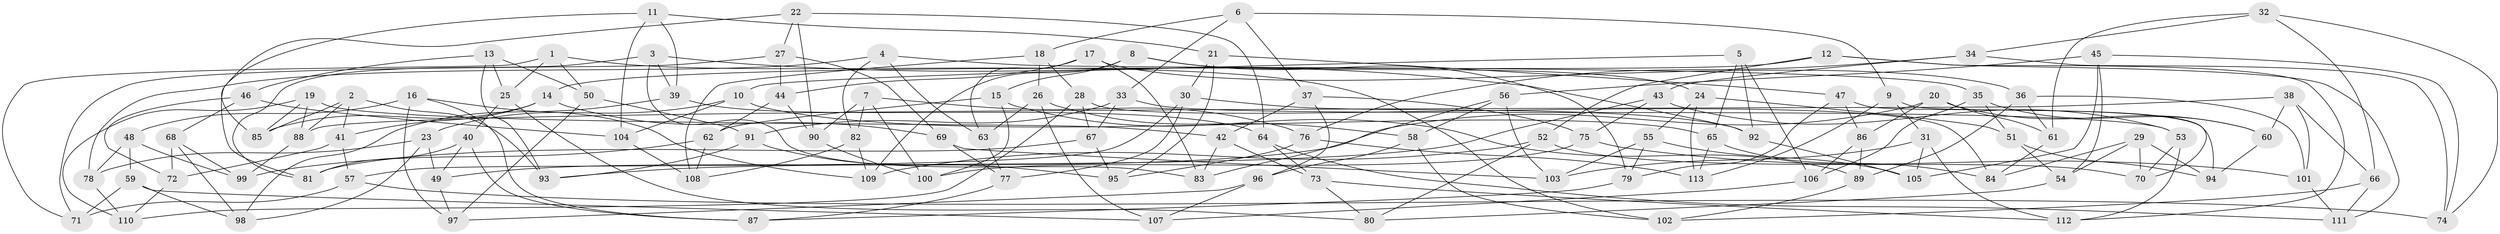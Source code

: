 // Generated by graph-tools (version 1.1) at 2025/16/03/09/25 04:16:12]
// undirected, 113 vertices, 226 edges
graph export_dot {
graph [start="1"]
  node [color=gray90,style=filled];
  1;
  2;
  3;
  4;
  5;
  6;
  7;
  8;
  9;
  10;
  11;
  12;
  13;
  14;
  15;
  16;
  17;
  18;
  19;
  20;
  21;
  22;
  23;
  24;
  25;
  26;
  27;
  28;
  29;
  30;
  31;
  32;
  33;
  34;
  35;
  36;
  37;
  38;
  39;
  40;
  41;
  42;
  43;
  44;
  45;
  46;
  47;
  48;
  49;
  50;
  51;
  52;
  53;
  54;
  55;
  56;
  57;
  58;
  59;
  60;
  61;
  62;
  63;
  64;
  65;
  66;
  67;
  68;
  69;
  70;
  71;
  72;
  73;
  74;
  75;
  76;
  77;
  78;
  79;
  80;
  81;
  82;
  83;
  84;
  85;
  86;
  87;
  88;
  89;
  90;
  91;
  92;
  93;
  94;
  95;
  96;
  97;
  98;
  99;
  100;
  101;
  102;
  103;
  104;
  105;
  106;
  107;
  108;
  109;
  110;
  111;
  112;
  113;
  1 -- 102;
  1 -- 71;
  1 -- 25;
  1 -- 50;
  2 -- 88;
  2 -- 41;
  2 -- 93;
  2 -- 85;
  3 -- 81;
  3 -- 83;
  3 -- 92;
  3 -- 39;
  4 -- 78;
  4 -- 63;
  4 -- 82;
  4 -- 35;
  5 -- 92;
  5 -- 106;
  5 -- 65;
  5 -- 10;
  6 -- 37;
  6 -- 9;
  6 -- 18;
  6 -- 33;
  7 -- 76;
  7 -- 90;
  7 -- 82;
  7 -- 100;
  8 -- 24;
  8 -- 79;
  8 -- 15;
  8 -- 109;
  9 -- 113;
  9 -- 70;
  9 -- 31;
  10 -- 65;
  10 -- 104;
  10 -- 23;
  11 -- 85;
  11 -- 39;
  11 -- 104;
  11 -- 21;
  12 -- 112;
  12 -- 111;
  12 -- 14;
  12 -- 52;
  13 -- 50;
  13 -- 93;
  13 -- 25;
  13 -- 46;
  14 -- 41;
  14 -- 85;
  14 -- 69;
  15 -- 62;
  15 -- 100;
  15 -- 89;
  16 -- 48;
  16 -- 97;
  16 -- 87;
  16 -- 109;
  17 -- 36;
  17 -- 63;
  17 -- 83;
  17 -- 44;
  18 -- 108;
  18 -- 28;
  18 -- 26;
  19 -- 110;
  19 -- 42;
  19 -- 85;
  19 -- 88;
  20 -- 61;
  20 -- 86;
  20 -- 49;
  20 -- 60;
  21 -- 95;
  21 -- 47;
  21 -- 30;
  22 -- 81;
  22 -- 90;
  22 -- 27;
  22 -- 64;
  23 -- 49;
  23 -- 78;
  23 -- 98;
  24 -- 113;
  24 -- 55;
  24 -- 51;
  25 -- 80;
  25 -- 40;
  26 -- 107;
  26 -- 58;
  26 -- 63;
  27 -- 44;
  27 -- 71;
  27 -- 69;
  28 -- 67;
  28 -- 84;
  28 -- 110;
  29 -- 54;
  29 -- 84;
  29 -- 94;
  29 -- 70;
  30 -- 77;
  30 -- 92;
  30 -- 57;
  31 -- 105;
  31 -- 103;
  31 -- 112;
  32 -- 61;
  32 -- 66;
  32 -- 74;
  32 -- 34;
  33 -- 67;
  33 -- 53;
  33 -- 91;
  34 -- 76;
  34 -- 74;
  34 -- 43;
  35 -- 106;
  35 -- 51;
  35 -- 60;
  36 -- 61;
  36 -- 89;
  36 -- 101;
  37 -- 42;
  37 -- 75;
  37 -- 96;
  38 -- 88;
  38 -- 101;
  38 -- 60;
  38 -- 66;
  39 -- 64;
  39 -- 98;
  40 -- 81;
  40 -- 87;
  40 -- 49;
  41 -- 72;
  41 -- 57;
  42 -- 83;
  42 -- 73;
  43 -- 93;
  43 -- 53;
  43 -- 75;
  44 -- 90;
  44 -- 62;
  45 -- 54;
  45 -- 56;
  45 -- 105;
  45 -- 74;
  46 -- 68;
  46 -- 104;
  46 -- 72;
  47 -- 94;
  47 -- 86;
  47 -- 79;
  48 -- 99;
  48 -- 78;
  48 -- 59;
  49 -- 97;
  50 -- 97;
  50 -- 91;
  51 -- 94;
  51 -- 54;
  52 -- 109;
  52 -- 80;
  52 -- 70;
  53 -- 70;
  53 -- 112;
  54 -- 80;
  55 -- 79;
  55 -- 103;
  55 -- 105;
  56 -- 103;
  56 -- 83;
  56 -- 58;
  57 -- 71;
  57 -- 74;
  58 -- 96;
  58 -- 102;
  59 -- 107;
  59 -- 71;
  59 -- 98;
  60 -- 94;
  61 -- 84;
  62 -- 99;
  62 -- 108;
  63 -- 77;
  64 -- 73;
  64 -- 111;
  65 -- 113;
  65 -- 84;
  66 -- 111;
  66 -- 102;
  67 -- 95;
  67 -- 81;
  68 -- 99;
  68 -- 72;
  68 -- 98;
  69 -- 77;
  69 -- 103;
  72 -- 110;
  73 -- 80;
  73 -- 112;
  75 -- 100;
  75 -- 101;
  76 -- 113;
  76 -- 95;
  77 -- 87;
  78 -- 110;
  79 -- 87;
  82 -- 109;
  82 -- 108;
  86 -- 106;
  86 -- 89;
  88 -- 99;
  89 -- 102;
  90 -- 100;
  91 -- 93;
  91 -- 95;
  92 -- 105;
  96 -- 97;
  96 -- 107;
  101 -- 111;
  104 -- 108;
  106 -- 107;
}
